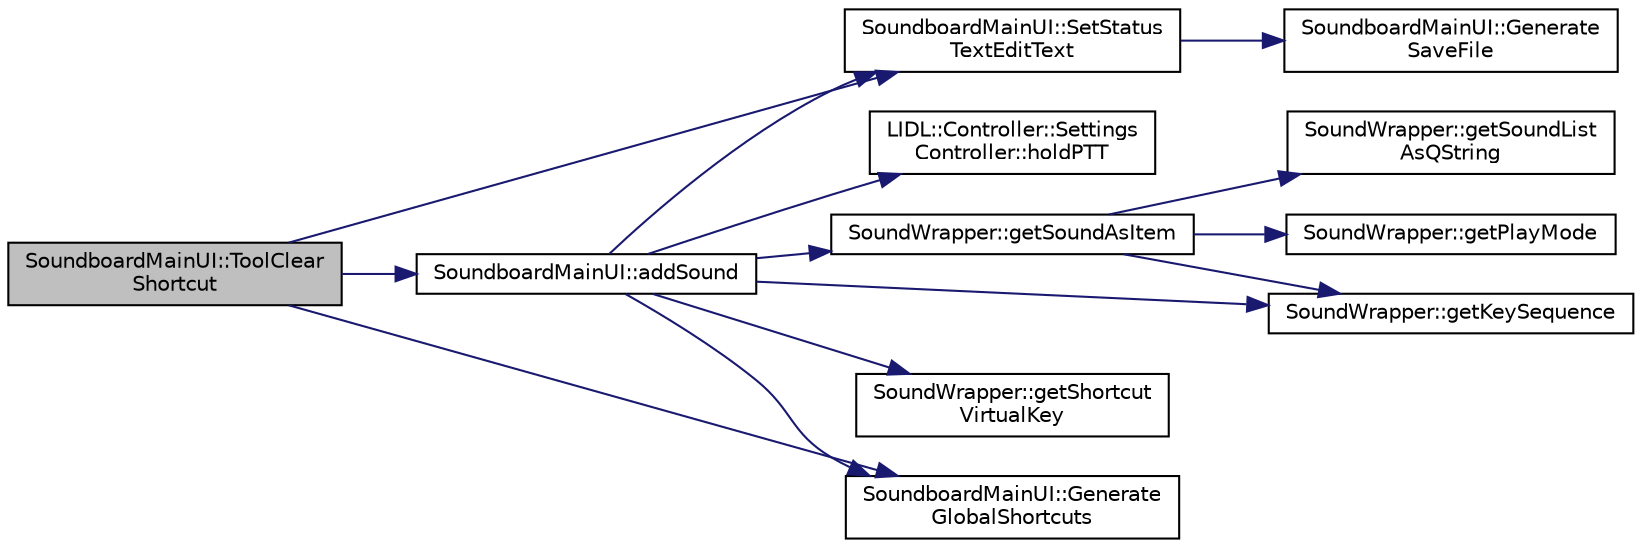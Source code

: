 digraph "SoundboardMainUI::ToolClearShortcut"
{
 // LATEX_PDF_SIZE
  edge [fontname="Helvetica",fontsize="10",labelfontname="Helvetica",labelfontsize="10"];
  node [fontname="Helvetica",fontsize="10",shape=record];
  rankdir="LR";
  Node74 [label="SoundboardMainUI::ToolClear\lShortcut",height=0.2,width=0.4,color="black", fillcolor="grey75", style="filled", fontcolor="black",tooltip="This function will clear all the shortcuts in the soundboard."];
  Node74 -> Node75 [color="midnightblue",fontsize="10",style="solid",fontname="Helvetica"];
  Node75 [label="SoundboardMainUI::addSound",height=0.2,width=0.4,color="black", fillcolor="white", style="filled",URL="$class_soundboard_main_u_i.html#a5979153cc8aec552599f8ffff9cb0605",tooltip="This function add a soundwrapper to the main UI display, and adds/modify the entries in the private m..."];
  Node75 -> Node76 [color="midnightblue",fontsize="10",style="solid",fontname="Helvetica"];
  Node76 [label="SoundboardMainUI::SetStatus\lTextEditText",height=0.2,width=0.4,color="black", fillcolor="white", style="filled",URL="$class_soundboard_main_u_i.html#ad1aaec3f9fca8bfdb6855888f7ac539b",tooltip="This function set the text of the permanent widget in the status bar."];
  Node76 -> Node77 [color="midnightblue",fontsize="10",style="solid",fontname="Helvetica"];
  Node77 [label="SoundboardMainUI::Generate\lSaveFile",height=0.2,width=0.4,color="black", fillcolor="white", style="filled",URL="$class_soundboard_main_u_i.html#ac1e1da89a9812412e2e9e92306925737",tooltip="Function to generate the .lidljson save file."];
  Node75 -> Node78 [color="midnightblue",fontsize="10",style="solid",fontname="Helvetica"];
  Node78 [label="LIDL::Controller::Settings\lController::holdPTT",height=0.2,width=0.4,color="black", fillcolor="white", style="filled",URL="$class_l_i_d_l_1_1_controller_1_1_settings_controller.html#a4856c3926df501ad0ccceb3140559b8a",tooltip="holdPTT"];
  Node75 -> Node79 [color="midnightblue",fontsize="10",style="solid",fontname="Helvetica"];
  Node79 [label="SoundWrapper::getSoundAsItem",height=0.2,width=0.4,color="black", fillcolor="white", style="filled",URL="$class_sound_wrapper.html#a68acd6da794a6ee53309df2d4d522659",tooltip=" "];
  Node79 -> Node80 [color="midnightblue",fontsize="10",style="solid",fontname="Helvetica"];
  Node80 [label="SoundWrapper::getSoundList\lAsQString",height=0.2,width=0.4,color="black", fillcolor="white", style="filled",URL="$class_sound_wrapper.html#a4625693047e0673eddac69af87ee1fa1",tooltip=" "];
  Node79 -> Node81 [color="midnightblue",fontsize="10",style="solid",fontname="Helvetica"];
  Node81 [label="SoundWrapper::getKeySequence",height=0.2,width=0.4,color="black", fillcolor="white", style="filled",URL="$class_sound_wrapper.html#ac73f84dba78c414521116ac89235edc8",tooltip=" "];
  Node79 -> Node82 [color="midnightblue",fontsize="10",style="solid",fontname="Helvetica"];
  Node82 [label="SoundWrapper::getPlayMode",height=0.2,width=0.4,color="black", fillcolor="white", style="filled",URL="$class_sound_wrapper.html#a16370de16e4df5a8f4fe32c71cddf183",tooltip=" "];
  Node75 -> Node81 [color="midnightblue",fontsize="10",style="solid",fontname="Helvetica"];
  Node75 -> Node83 [color="midnightblue",fontsize="10",style="solid",fontname="Helvetica"];
  Node83 [label="SoundWrapper::getShortcut\lVirtualKey",height=0.2,width=0.4,color="black", fillcolor="white", style="filled",URL="$class_sound_wrapper.html#a6df0097f541aa721d450fb74af5db71a",tooltip=" "];
  Node75 -> Node84 [color="midnightblue",fontsize="10",style="solid",fontname="Helvetica"];
  Node84 [label="SoundboardMainUI::Generate\lGlobalShortcuts",height=0.2,width=0.4,color="black", fillcolor="white", style="filled",URL="$class_soundboard_main_u_i.html#a6598a08d56d5efb3e330ef3d016ab963",tooltip="Function to register all the Shortcuts being used by the LIDL Soundboard."];
  Node74 -> Node84 [color="midnightblue",fontsize="10",style="solid",fontname="Helvetica"];
  Node74 -> Node76 [color="midnightblue",fontsize="10",style="solid",fontname="Helvetica"];
}
